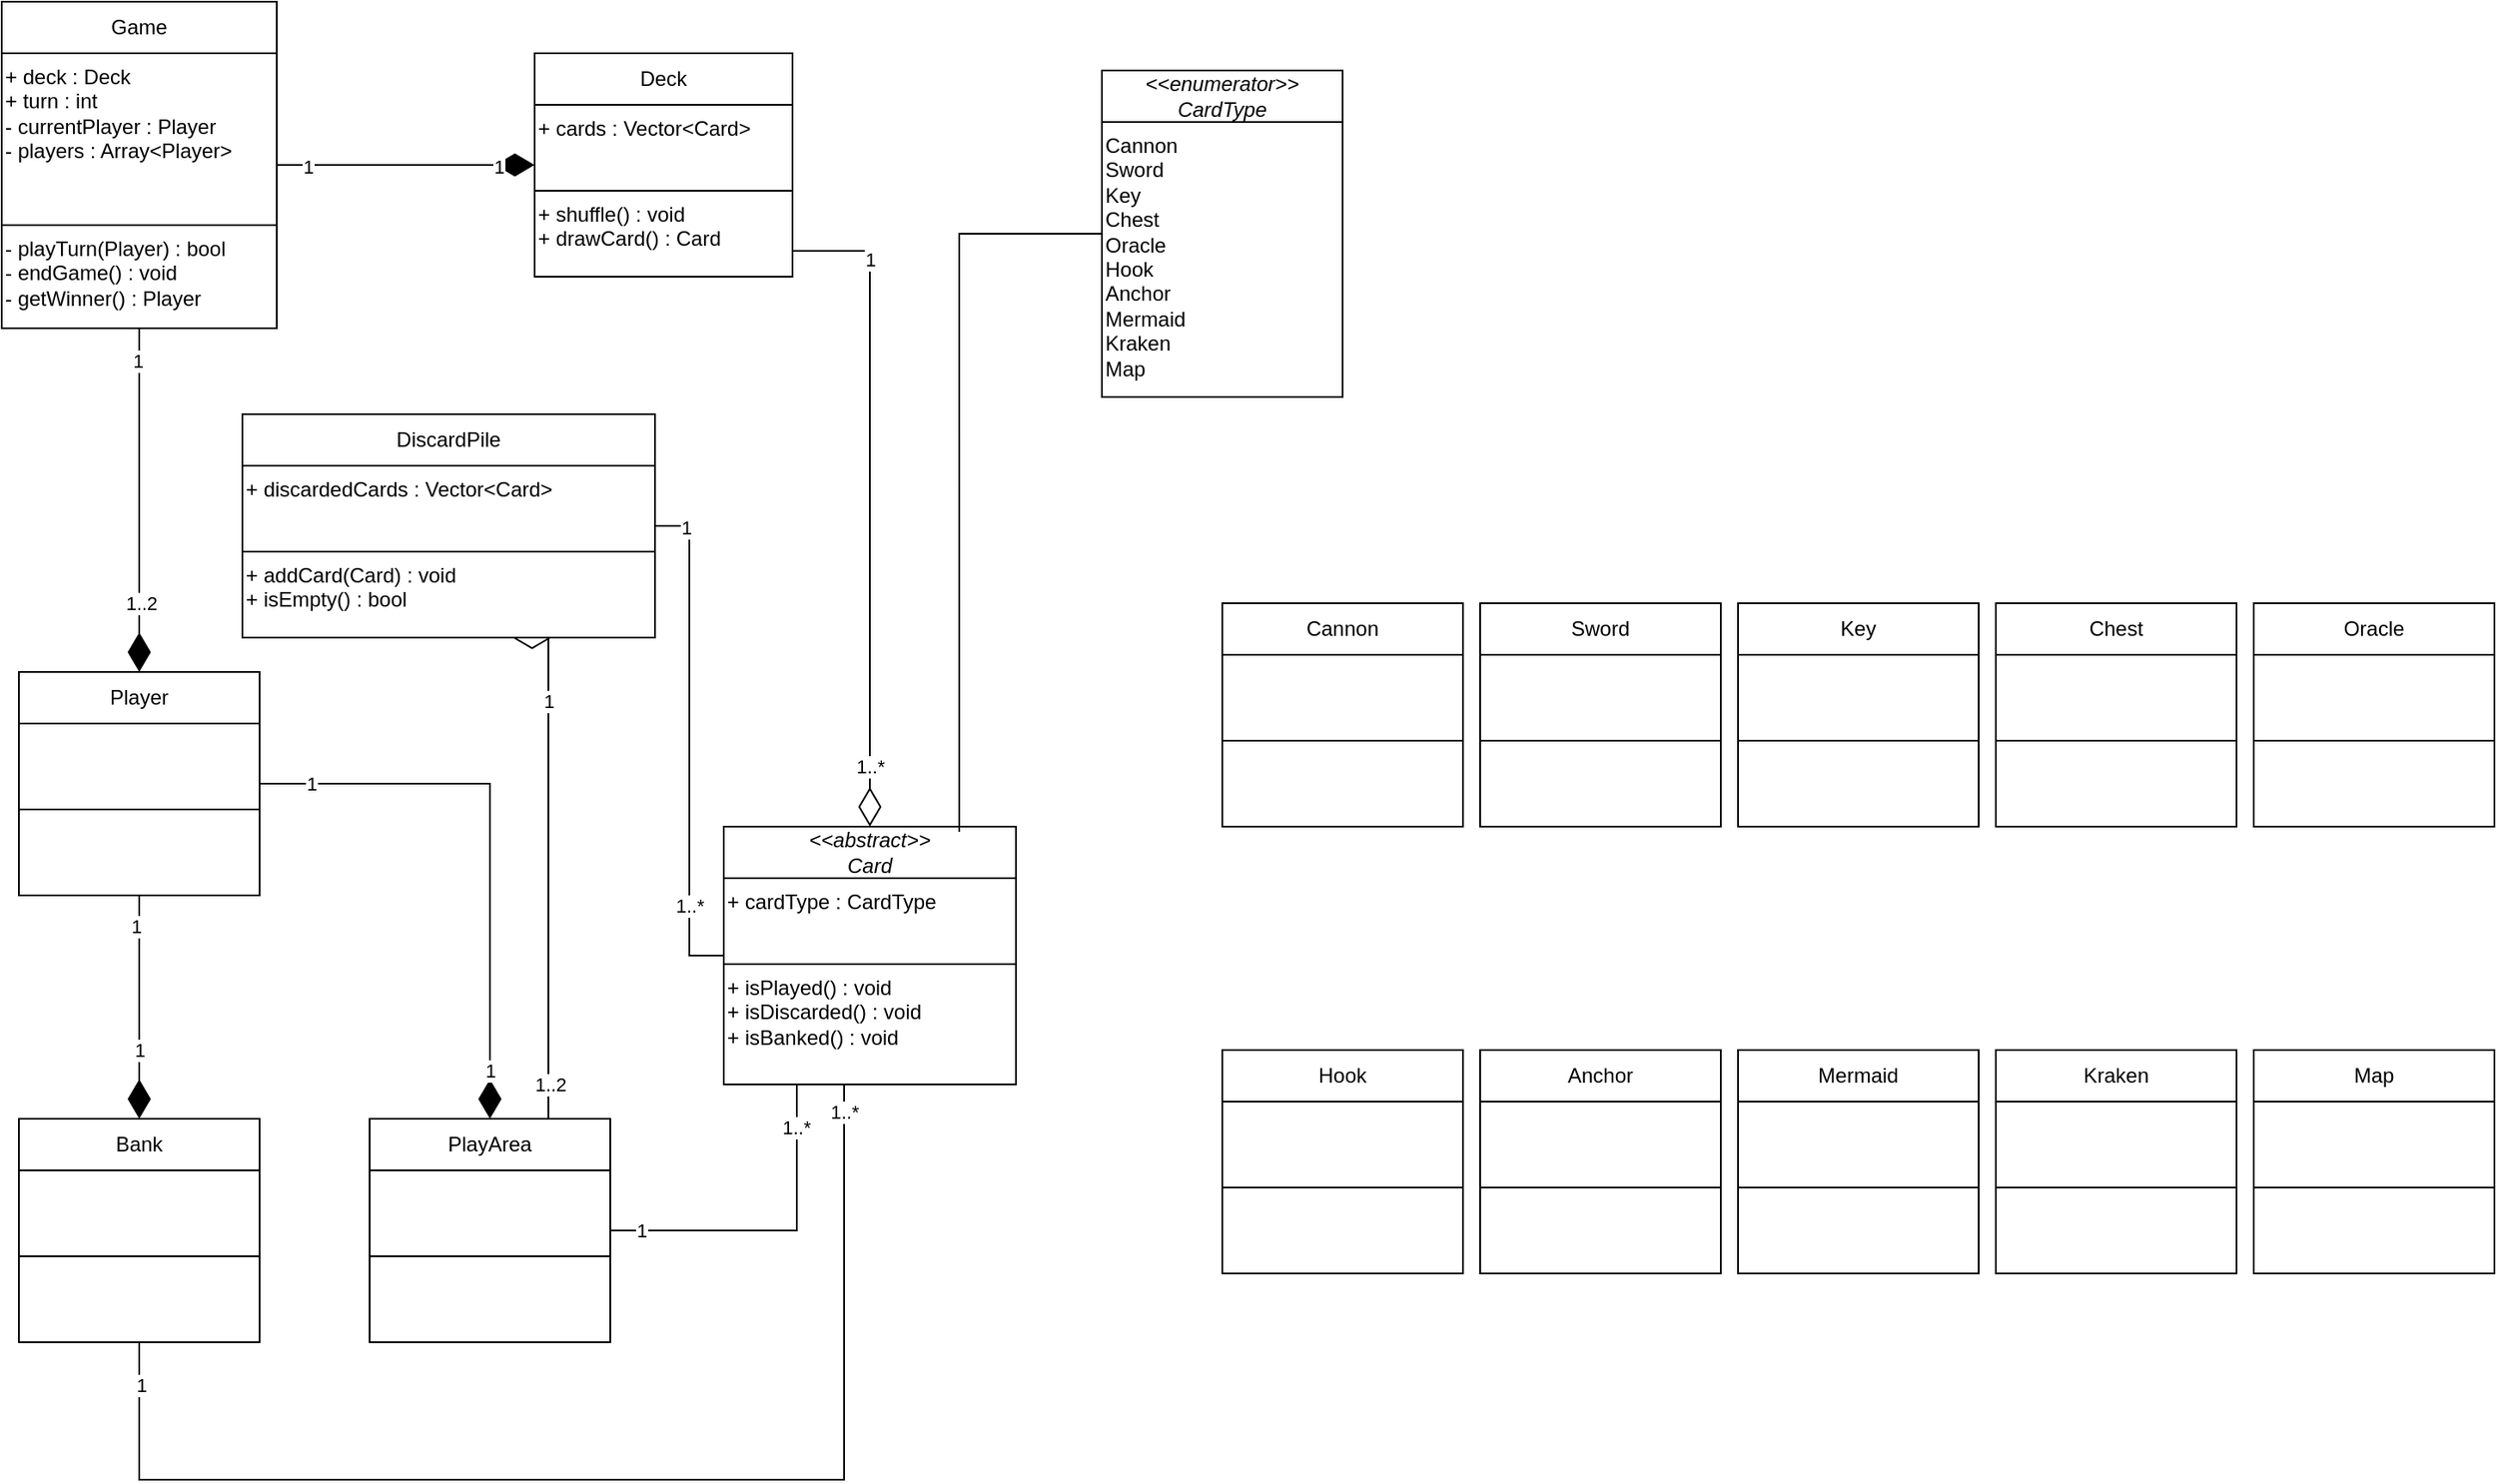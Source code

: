<mxfile version="26.2.2">
  <diagram id="C5RBs43oDa-KdzZeNtuy" name="Page-1">
    <mxGraphModel dx="2068" dy="1139" grid="1" gridSize="10" guides="1" tooltips="1" connect="1" arrows="1" fold="1" page="1" pageScale="1" pageWidth="827" pageHeight="1169" math="0" shadow="0">
      <root>
        <mxCell id="WIyWlLk6GJQsqaUBKTNV-0" />
        <mxCell id="WIyWlLk6GJQsqaUBKTNV-1" parent="WIyWlLk6GJQsqaUBKTNV-0" />
        <mxCell id="90HU7nI_Lky8rh1-gaz--16" style="edgeStyle=orthogonalEdgeStyle;rounded=0;orthogonalLoop=1;jettySize=auto;html=1;entryX=0.5;entryY=0;entryDx=0;entryDy=0;endArrow=diamondThin;endFill=1;endSize=20;" parent="WIyWlLk6GJQsqaUBKTNV-1" source="90HU7nI_Lky8rh1-gaz--2" target="90HU7nI_Lky8rh1-gaz--9" edge="1">
          <mxGeometry relative="1" as="geometry" />
        </mxCell>
        <mxCell id="90HU7nI_Lky8rh1-gaz--20" value="1" style="edgeLabel;html=1;align=center;verticalAlign=middle;resizable=0;points=[];" parent="90HU7nI_Lky8rh1-gaz--16" vertex="1" connectable="0">
          <mxGeometry x="0.692" y="1" relative="1" as="geometry">
            <mxPoint x="-1" y="-20" as="offset" />
          </mxGeometry>
        </mxCell>
        <mxCell id="90HU7nI_Lky8rh1-gaz--21" value="1" style="edgeLabel;html=1;align=center;verticalAlign=middle;resizable=0;points=[];" parent="90HU7nI_Lky8rh1-gaz--16" vertex="1" connectable="0">
          <mxGeometry x="-0.723" y="-2" relative="1" as="geometry">
            <mxPoint as="offset" />
          </mxGeometry>
        </mxCell>
        <mxCell id="90HU7nI_Lky8rh1-gaz--17" style="edgeStyle=orthogonalEdgeStyle;rounded=0;orthogonalLoop=1;jettySize=auto;html=1;entryX=0.5;entryY=0;entryDx=0;entryDy=0;endSize=20;endArrow=diamondThin;endFill=1;" parent="WIyWlLk6GJQsqaUBKTNV-1" source="90HU7nI_Lky8rh1-gaz--2" target="90HU7nI_Lky8rh1-gaz--10" edge="1">
          <mxGeometry relative="1" as="geometry" />
        </mxCell>
        <mxCell id="90HU7nI_Lky8rh1-gaz--22" value="1" style="edgeLabel;html=1;align=center;verticalAlign=middle;resizable=0;points=[];" parent="90HU7nI_Lky8rh1-gaz--17" vertex="1" connectable="0">
          <mxGeometry x="-0.933" y="-2" relative="1" as="geometry">
            <mxPoint x="19" y="-2" as="offset" />
          </mxGeometry>
        </mxCell>
        <mxCell id="90HU7nI_Lky8rh1-gaz--23" value="1" style="edgeLabel;html=1;align=center;verticalAlign=middle;resizable=0;points=[];" parent="90HU7nI_Lky8rh1-gaz--17" vertex="1" connectable="0">
          <mxGeometry x="0.83" relative="1" as="geometry">
            <mxPoint as="offset" />
          </mxGeometry>
        </mxCell>
        <mxCell id="90HU7nI_Lky8rh1-gaz--2" value="Player" style="swimlane;fontStyle=0;childLayout=stackLayout;horizontal=1;startSize=30;horizontalStack=0;resizeParent=1;resizeParentMax=0;resizeLast=0;collapsible=1;marginBottom=0;whiteSpace=wrap;html=1;" parent="WIyWlLk6GJQsqaUBKTNV-1" vertex="1">
          <mxGeometry x="70" y="400" width="140" height="130" as="geometry" />
        </mxCell>
        <mxCell id="dPnODXqqrCUCOZUXVrav-28" value="" style="html=1;whiteSpace=wrap;verticalAlign=top;align=left;" vertex="1" parent="90HU7nI_Lky8rh1-gaz--2">
          <mxGeometry y="30" width="140" height="50" as="geometry" />
        </mxCell>
        <mxCell id="dPnODXqqrCUCOZUXVrav-27" value="" style="html=1;whiteSpace=wrap;verticalAlign=top;align=left;" vertex="1" parent="90HU7nI_Lky8rh1-gaz--2">
          <mxGeometry y="80" width="140" height="50" as="geometry" />
        </mxCell>
        <mxCell id="90HU7nI_Lky8rh1-gaz--12" style="edgeStyle=orthogonalEdgeStyle;rounded=0;orthogonalLoop=1;jettySize=auto;html=1;entryX=0.5;entryY=0;entryDx=0;entryDy=0;endArrow=diamondThin;endFill=1;endSize=20;" parent="WIyWlLk6GJQsqaUBKTNV-1" source="90HU7nI_Lky8rh1-gaz--7" target="90HU7nI_Lky8rh1-gaz--2" edge="1">
          <mxGeometry relative="1" as="geometry" />
        </mxCell>
        <mxCell id="90HU7nI_Lky8rh1-gaz--14" value="1" style="edgeLabel;html=1;align=center;verticalAlign=middle;resizable=0;points=[];" parent="90HU7nI_Lky8rh1-gaz--12" vertex="1" connectable="0">
          <mxGeometry x="-0.811" y="-1" relative="1" as="geometry">
            <mxPoint as="offset" />
          </mxGeometry>
        </mxCell>
        <mxCell id="90HU7nI_Lky8rh1-gaz--27" value="1..2" style="edgeLabel;html=1;align=center;verticalAlign=middle;resizable=0;points=[];" parent="90HU7nI_Lky8rh1-gaz--12" vertex="1" connectable="0">
          <mxGeometry x="0.6" y="1" relative="1" as="geometry">
            <mxPoint as="offset" />
          </mxGeometry>
        </mxCell>
        <mxCell id="90HU7nI_Lky8rh1-gaz--15" style="edgeStyle=orthogonalEdgeStyle;rounded=0;orthogonalLoop=1;jettySize=auto;html=1;exitX=1;exitY=0.5;exitDx=0;exitDy=0;entryX=0;entryY=0.5;entryDx=0;entryDy=0;endArrow=diamondThin;endFill=1;endSize=20;" parent="WIyWlLk6GJQsqaUBKTNV-1" source="90HU7nI_Lky8rh1-gaz--7" target="90HU7nI_Lky8rh1-gaz--11" edge="1">
          <mxGeometry relative="1" as="geometry" />
        </mxCell>
        <mxCell id="90HU7nI_Lky8rh1-gaz--18" value="1" style="edgeLabel;html=1;align=center;verticalAlign=middle;resizable=0;points=[];" parent="90HU7nI_Lky8rh1-gaz--15" vertex="1" connectable="0">
          <mxGeometry x="0.711" y="-1" relative="1" as="geometry">
            <mxPoint as="offset" />
          </mxGeometry>
        </mxCell>
        <mxCell id="90HU7nI_Lky8rh1-gaz--19" value="1" style="edgeLabel;html=1;align=center;verticalAlign=middle;resizable=0;points=[];" parent="90HU7nI_Lky8rh1-gaz--15" vertex="1" connectable="0">
          <mxGeometry x="-0.767" y="-1" relative="1" as="geometry">
            <mxPoint as="offset" />
          </mxGeometry>
        </mxCell>
        <mxCell id="90HU7nI_Lky8rh1-gaz--7" value="Game" style="swimlane;fontStyle=0;childLayout=stackLayout;horizontal=1;startSize=30;horizontalStack=0;resizeParent=1;resizeParentMax=0;resizeLast=0;collapsible=1;marginBottom=0;whiteSpace=wrap;html=1;movable=1;resizable=1;rotatable=1;deletable=1;editable=1;locked=0;connectable=1;" parent="WIyWlLk6GJQsqaUBKTNV-1" vertex="1">
          <mxGeometry x="60" y="10" width="160" height="190" as="geometry" />
        </mxCell>
        <mxCell id="dPnODXqqrCUCOZUXVrav-10" value="&lt;div&gt;+ deck : Deck&lt;/div&gt;&lt;div&gt;+ turn : int&lt;/div&gt;&lt;div&gt;- currentPlayer : Player&lt;/div&gt;&lt;div&gt;- players : Array&amp;lt;Player&amp;gt;&lt;/div&gt;" style="html=1;whiteSpace=wrap;align=left;verticalAlign=top;" vertex="1" parent="90HU7nI_Lky8rh1-gaz--7">
          <mxGeometry y="30" width="160" height="100" as="geometry" />
        </mxCell>
        <mxCell id="dPnODXqqrCUCOZUXVrav-11" value="&lt;div&gt;- playTurn(Player) : bool&amp;nbsp;&lt;/div&gt;&lt;div&gt;- endGame() : void&lt;/div&gt;&lt;div&gt;- getWinner() : Player&lt;/div&gt;" style="html=1;whiteSpace=wrap;align=left;verticalAlign=top;" vertex="1" parent="90HU7nI_Lky8rh1-gaz--7">
          <mxGeometry y="130" width="160" height="60" as="geometry" />
        </mxCell>
        <mxCell id="90HU7nI_Lky8rh1-gaz--8" value="&lt;i&gt;&amp;lt;&amp;lt;abstract&amp;gt;&amp;gt;&lt;/i&gt;&lt;div&gt;&lt;i&gt;Card&lt;/i&gt;&lt;/div&gt;" style="swimlane;fontStyle=0;childLayout=stackLayout;horizontal=1;startSize=30;horizontalStack=0;resizeParent=1;resizeParentMax=0;resizeLast=0;collapsible=1;marginBottom=0;whiteSpace=wrap;html=1;" parent="WIyWlLk6GJQsqaUBKTNV-1" vertex="1">
          <mxGeometry x="480" y="490" width="170" height="150" as="geometry" />
        </mxCell>
        <mxCell id="dPnODXqqrCUCOZUXVrav-22" value="+ cardType : CardType" style="html=1;whiteSpace=wrap;verticalAlign=top;align=left;" vertex="1" parent="90HU7nI_Lky8rh1-gaz--8">
          <mxGeometry y="30" width="170" height="50" as="geometry" />
        </mxCell>
        <mxCell id="dPnODXqqrCUCOZUXVrav-21" value="&lt;div&gt;+ isPlayed() : void&lt;/div&gt;&lt;div&gt;+ isDiscarded() : void&lt;/div&gt;&lt;div&gt;+ isBanked() : void&lt;/div&gt;" style="html=1;whiteSpace=wrap;verticalAlign=top;align=left;" vertex="1" parent="90HU7nI_Lky8rh1-gaz--8">
          <mxGeometry y="80" width="170" height="70" as="geometry" />
        </mxCell>
        <mxCell id="90HU7nI_Lky8rh1-gaz--24" style="edgeStyle=orthogonalEdgeStyle;rounded=0;orthogonalLoop=1;jettySize=auto;html=1;entryX=0.5;entryY=1;entryDx=0;entryDy=0;endArrow=none;startFill=0;" parent="WIyWlLk6GJQsqaUBKTNV-1" source="90HU7nI_Lky8rh1-gaz--9" target="90HU7nI_Lky8rh1-gaz--8" edge="1">
          <mxGeometry relative="1" as="geometry">
            <Array as="points">
              <mxPoint x="140" y="870" />
              <mxPoint x="550" y="870" />
            </Array>
          </mxGeometry>
        </mxCell>
        <mxCell id="90HU7nI_Lky8rh1-gaz--25" value="1" style="edgeLabel;html=1;align=center;verticalAlign=middle;resizable=0;points=[];" parent="90HU7nI_Lky8rh1-gaz--24" vertex="1" connectable="0">
          <mxGeometry x="-0.933" y="1" relative="1" as="geometry">
            <mxPoint as="offset" />
          </mxGeometry>
        </mxCell>
        <mxCell id="90HU7nI_Lky8rh1-gaz--26" value="1..*" style="edgeLabel;html=1;align=center;verticalAlign=middle;resizable=0;points=[];" parent="90HU7nI_Lky8rh1-gaz--24" vertex="1" connectable="0">
          <mxGeometry x="0.917" relative="1" as="geometry">
            <mxPoint as="offset" />
          </mxGeometry>
        </mxCell>
        <mxCell id="90HU7nI_Lky8rh1-gaz--9" value="Bank" style="swimlane;fontStyle=0;childLayout=stackLayout;horizontal=1;startSize=30;horizontalStack=0;resizeParent=1;resizeParentMax=0;resizeLast=0;collapsible=1;marginBottom=0;whiteSpace=wrap;html=1;" parent="WIyWlLk6GJQsqaUBKTNV-1" vertex="1">
          <mxGeometry x="70" y="660" width="140" height="130" as="geometry" />
        </mxCell>
        <mxCell id="dPnODXqqrCUCOZUXVrav-26" value="" style="html=1;whiteSpace=wrap;verticalAlign=top;align=left;" vertex="1" parent="90HU7nI_Lky8rh1-gaz--9">
          <mxGeometry y="30" width="140" height="50" as="geometry" />
        </mxCell>
        <mxCell id="dPnODXqqrCUCOZUXVrav-25" value="" style="html=1;whiteSpace=wrap;verticalAlign=top;align=left;" vertex="1" parent="90HU7nI_Lky8rh1-gaz--9">
          <mxGeometry y="80" width="140" height="50" as="geometry" />
        </mxCell>
        <mxCell id="90HU7nI_Lky8rh1-gaz--28" style="edgeStyle=orthogonalEdgeStyle;rounded=0;orthogonalLoop=1;jettySize=auto;html=1;entryX=0.25;entryY=1;entryDx=0;entryDy=0;endArrow=none;startFill=0;" parent="WIyWlLk6GJQsqaUBKTNV-1" source="90HU7nI_Lky8rh1-gaz--10" target="90HU7nI_Lky8rh1-gaz--8" edge="1">
          <mxGeometry relative="1" as="geometry" />
        </mxCell>
        <mxCell id="90HU7nI_Lky8rh1-gaz--29" value="1" style="edgeLabel;html=1;align=center;verticalAlign=middle;resizable=0;points=[];" parent="90HU7nI_Lky8rh1-gaz--28" vertex="1" connectable="0">
          <mxGeometry x="-0.817" relative="1" as="geometry">
            <mxPoint as="offset" />
          </mxGeometry>
        </mxCell>
        <mxCell id="90HU7nI_Lky8rh1-gaz--30" value="1..*" style="edgeLabel;html=1;align=center;verticalAlign=middle;resizable=0;points=[];" parent="90HU7nI_Lky8rh1-gaz--28" vertex="1" connectable="0">
          <mxGeometry x="0.742" y="1" relative="1" as="geometry">
            <mxPoint as="offset" />
          </mxGeometry>
        </mxCell>
        <mxCell id="90HU7nI_Lky8rh1-gaz--74" style="edgeStyle=orthogonalEdgeStyle;rounded=0;orthogonalLoop=1;jettySize=auto;html=1;entryX=0.75;entryY=1;entryDx=0;entryDy=0;endSize=20;endArrow=diamondThin;endFill=0;" parent="WIyWlLk6GJQsqaUBKTNV-1" source="90HU7nI_Lky8rh1-gaz--10" target="90HU7nI_Lky8rh1-gaz--66" edge="1">
          <mxGeometry relative="1" as="geometry">
            <Array as="points">
              <mxPoint x="378" y="600" />
              <mxPoint x="378" y="600" />
            </Array>
          </mxGeometry>
        </mxCell>
        <mxCell id="90HU7nI_Lky8rh1-gaz--75" value="1..2" style="edgeLabel;html=1;align=center;verticalAlign=middle;resizable=0;points=[];" parent="90HU7nI_Lky8rh1-gaz--74" vertex="1" connectable="0">
          <mxGeometry x="-0.858" y="-1" relative="1" as="geometry">
            <mxPoint as="offset" />
          </mxGeometry>
        </mxCell>
        <mxCell id="90HU7nI_Lky8rh1-gaz--76" value="1" style="edgeLabel;html=1;align=center;verticalAlign=middle;resizable=0;points=[];" parent="90HU7nI_Lky8rh1-gaz--74" vertex="1" connectable="0">
          <mxGeometry x="0.722" relative="1" as="geometry">
            <mxPoint as="offset" />
          </mxGeometry>
        </mxCell>
        <mxCell id="90HU7nI_Lky8rh1-gaz--10" value="PlayArea" style="swimlane;fontStyle=0;childLayout=stackLayout;horizontal=1;startSize=30;horizontalStack=0;resizeParent=1;resizeParentMax=0;resizeLast=0;collapsible=1;marginBottom=0;whiteSpace=wrap;html=1;" parent="WIyWlLk6GJQsqaUBKTNV-1" vertex="1">
          <mxGeometry x="274" y="660" width="140" height="130" as="geometry" />
        </mxCell>
        <mxCell id="dPnODXqqrCUCOZUXVrav-24" value="" style="html=1;whiteSpace=wrap;verticalAlign=top;align=left;" vertex="1" parent="90HU7nI_Lky8rh1-gaz--10">
          <mxGeometry y="30" width="140" height="50" as="geometry" />
        </mxCell>
        <mxCell id="dPnODXqqrCUCOZUXVrav-23" value="" style="html=1;whiteSpace=wrap;verticalAlign=top;align=left;" vertex="1" parent="90HU7nI_Lky8rh1-gaz--10">
          <mxGeometry y="80" width="140" height="50" as="geometry" />
        </mxCell>
        <mxCell id="90HU7nI_Lky8rh1-gaz--31" style="edgeStyle=orthogonalEdgeStyle;rounded=0;orthogonalLoop=1;jettySize=auto;html=1;entryX=0.5;entryY=0;entryDx=0;entryDy=0;endArrow=diamondThin;endFill=0;endSize=20;" parent="WIyWlLk6GJQsqaUBKTNV-1" source="90HU7nI_Lky8rh1-gaz--11" target="90HU7nI_Lky8rh1-gaz--8" edge="1">
          <mxGeometry relative="1" as="geometry">
            <Array as="points">
              <mxPoint x="565" y="155" />
            </Array>
          </mxGeometry>
        </mxCell>
        <mxCell id="90HU7nI_Lky8rh1-gaz--32" value="1..*" style="edgeLabel;html=1;align=center;verticalAlign=middle;resizable=0;points=[];" parent="90HU7nI_Lky8rh1-gaz--31" vertex="1" connectable="0">
          <mxGeometry x="0.813" relative="1" as="geometry">
            <mxPoint as="offset" />
          </mxGeometry>
        </mxCell>
        <mxCell id="90HU7nI_Lky8rh1-gaz--33" value="1" style="edgeLabel;html=1;align=center;verticalAlign=middle;resizable=0;points=[];" parent="90HU7nI_Lky8rh1-gaz--31" vertex="1" connectable="0">
          <mxGeometry x="-0.739" relative="1" as="geometry">
            <mxPoint as="offset" />
          </mxGeometry>
        </mxCell>
        <mxCell id="90HU7nI_Lky8rh1-gaz--11" value="Deck" style="swimlane;fontStyle=0;childLayout=stackLayout;horizontal=1;startSize=30;horizontalStack=0;resizeParent=1;resizeParentMax=0;resizeLast=0;collapsible=1;marginBottom=0;whiteSpace=wrap;html=1;" parent="WIyWlLk6GJQsqaUBKTNV-1" vertex="1">
          <mxGeometry x="370" y="40" width="150" height="130" as="geometry" />
        </mxCell>
        <mxCell id="dPnODXqqrCUCOZUXVrav-13" value="+ cards : Vector&amp;lt;Card&amp;gt;" style="html=1;whiteSpace=wrap;align=left;verticalAlign=top;" vertex="1" parent="90HU7nI_Lky8rh1-gaz--11">
          <mxGeometry y="30" width="150" height="50" as="geometry" />
        </mxCell>
        <mxCell id="dPnODXqqrCUCOZUXVrav-14" value="&lt;div&gt;+ shuffle() : void&lt;/div&gt;&lt;div&gt;+ drawCard() : Card&lt;/div&gt;" style="html=1;whiteSpace=wrap;verticalAlign=top;align=left;" vertex="1" parent="90HU7nI_Lky8rh1-gaz--11">
          <mxGeometry y="80" width="150" height="50" as="geometry" />
        </mxCell>
        <mxCell id="90HU7nI_Lky8rh1-gaz--34" value="Cannon" style="swimlane;fontStyle=0;childLayout=stackLayout;horizontal=1;startSize=30;horizontalStack=0;resizeParent=1;resizeParentMax=0;resizeLast=0;collapsible=1;marginBottom=0;whiteSpace=wrap;html=1;" parent="WIyWlLk6GJQsqaUBKTNV-1" vertex="1">
          <mxGeometry x="770" y="360" width="140" height="130" as="geometry" />
        </mxCell>
        <mxCell id="dPnODXqqrCUCOZUXVrav-20" value="" style="html=1;whiteSpace=wrap;verticalAlign=top;align=left;" vertex="1" parent="90HU7nI_Lky8rh1-gaz--34">
          <mxGeometry y="30" width="140" height="50" as="geometry" />
        </mxCell>
        <mxCell id="dPnODXqqrCUCOZUXVrav-41" value="" style="html=1;whiteSpace=wrap;verticalAlign=top;align=left;" vertex="1" parent="90HU7nI_Lky8rh1-gaz--34">
          <mxGeometry y="80" width="140" height="50" as="geometry" />
        </mxCell>
        <mxCell id="90HU7nI_Lky8rh1-gaz--35" value="Sword" style="swimlane;fontStyle=0;childLayout=stackLayout;horizontal=1;startSize=30;horizontalStack=0;resizeParent=1;resizeParentMax=0;resizeLast=0;collapsible=1;marginBottom=0;whiteSpace=wrap;html=1;" parent="WIyWlLk6GJQsqaUBKTNV-1" vertex="1">
          <mxGeometry x="920" y="360" width="140" height="130" as="geometry" />
        </mxCell>
        <mxCell id="dPnODXqqrCUCOZUXVrav-40" value="" style="html=1;whiteSpace=wrap;verticalAlign=top;align=left;" vertex="1" parent="90HU7nI_Lky8rh1-gaz--35">
          <mxGeometry y="30" width="140" height="50" as="geometry" />
        </mxCell>
        <mxCell id="dPnODXqqrCUCOZUXVrav-39" value="" style="html=1;whiteSpace=wrap;verticalAlign=top;align=left;" vertex="1" parent="90HU7nI_Lky8rh1-gaz--35">
          <mxGeometry y="80" width="140" height="50" as="geometry" />
        </mxCell>
        <mxCell id="90HU7nI_Lky8rh1-gaz--36" value="Key" style="swimlane;fontStyle=0;childLayout=stackLayout;horizontal=1;startSize=30;horizontalStack=0;resizeParent=1;resizeParentMax=0;resizeLast=0;collapsible=1;marginBottom=0;whiteSpace=wrap;html=1;" parent="WIyWlLk6GJQsqaUBKTNV-1" vertex="1">
          <mxGeometry x="1070" y="360" width="140" height="130" as="geometry" />
        </mxCell>
        <mxCell id="dPnODXqqrCUCOZUXVrav-38" value="" style="html=1;whiteSpace=wrap;verticalAlign=top;align=left;" vertex="1" parent="90HU7nI_Lky8rh1-gaz--36">
          <mxGeometry y="30" width="140" height="50" as="geometry" />
        </mxCell>
        <mxCell id="dPnODXqqrCUCOZUXVrav-37" value="" style="html=1;whiteSpace=wrap;verticalAlign=top;align=left;" vertex="1" parent="90HU7nI_Lky8rh1-gaz--36">
          <mxGeometry y="80" width="140" height="50" as="geometry" />
        </mxCell>
        <mxCell id="90HU7nI_Lky8rh1-gaz--37" value="Chest" style="swimlane;fontStyle=0;childLayout=stackLayout;horizontal=1;startSize=30;horizontalStack=0;resizeParent=1;resizeParentMax=0;resizeLast=0;collapsible=1;marginBottom=0;whiteSpace=wrap;html=1;" parent="WIyWlLk6GJQsqaUBKTNV-1" vertex="1">
          <mxGeometry x="1220" y="360" width="140" height="130" as="geometry" />
        </mxCell>
        <mxCell id="dPnODXqqrCUCOZUXVrav-36" value="" style="html=1;whiteSpace=wrap;verticalAlign=top;align=left;" vertex="1" parent="90HU7nI_Lky8rh1-gaz--37">
          <mxGeometry y="30" width="140" height="50" as="geometry" />
        </mxCell>
        <mxCell id="dPnODXqqrCUCOZUXVrav-35" value="" style="html=1;whiteSpace=wrap;verticalAlign=top;align=left;" vertex="1" parent="90HU7nI_Lky8rh1-gaz--37">
          <mxGeometry y="80" width="140" height="50" as="geometry" />
        </mxCell>
        <mxCell id="90HU7nI_Lky8rh1-gaz--38" value="Hook" style="swimlane;fontStyle=0;childLayout=stackLayout;horizontal=1;startSize=30;horizontalStack=0;resizeParent=1;resizeParentMax=0;resizeLast=0;collapsible=1;marginBottom=0;whiteSpace=wrap;html=1;" parent="WIyWlLk6GJQsqaUBKTNV-1" vertex="1">
          <mxGeometry x="770" y="620" width="140" height="130" as="geometry" />
        </mxCell>
        <mxCell id="dPnODXqqrCUCOZUXVrav-19" value="" style="html=1;whiteSpace=wrap;verticalAlign=top;align=left;" vertex="1" parent="90HU7nI_Lky8rh1-gaz--38">
          <mxGeometry y="30" width="140" height="50" as="geometry" />
        </mxCell>
        <mxCell id="dPnODXqqrCUCOZUXVrav-15" value="" style="html=1;whiteSpace=wrap;verticalAlign=top;align=left;" vertex="1" parent="90HU7nI_Lky8rh1-gaz--38">
          <mxGeometry y="80" width="140" height="50" as="geometry" />
        </mxCell>
        <mxCell id="90HU7nI_Lky8rh1-gaz--39" value="Oracle" style="swimlane;fontStyle=0;childLayout=stackLayout;horizontal=1;startSize=30;horizontalStack=0;resizeParent=1;resizeParentMax=0;resizeLast=0;collapsible=1;marginBottom=0;whiteSpace=wrap;html=1;" parent="WIyWlLk6GJQsqaUBKTNV-1" vertex="1">
          <mxGeometry x="1370" y="360" width="140" height="130" as="geometry" />
        </mxCell>
        <mxCell id="dPnODXqqrCUCOZUXVrav-34" value="" style="html=1;whiteSpace=wrap;verticalAlign=top;align=left;" vertex="1" parent="90HU7nI_Lky8rh1-gaz--39">
          <mxGeometry y="30" width="140" height="50" as="geometry" />
        </mxCell>
        <mxCell id="dPnODXqqrCUCOZUXVrav-33" value="" style="html=1;whiteSpace=wrap;verticalAlign=top;align=left;" vertex="1" parent="90HU7nI_Lky8rh1-gaz--39">
          <mxGeometry y="80" width="140" height="50" as="geometry" />
        </mxCell>
        <mxCell id="90HU7nI_Lky8rh1-gaz--40" value="Map" style="swimlane;fontStyle=0;childLayout=stackLayout;horizontal=1;startSize=30;horizontalStack=0;resizeParent=1;resizeParentMax=0;resizeLast=0;collapsible=1;marginBottom=0;whiteSpace=wrap;html=1;" parent="WIyWlLk6GJQsqaUBKTNV-1" vertex="1">
          <mxGeometry x="1370" y="620" width="140" height="130" as="geometry" />
        </mxCell>
        <mxCell id="dPnODXqqrCUCOZUXVrav-31" value="" style="html=1;whiteSpace=wrap;verticalAlign=top;align=left;" vertex="1" parent="90HU7nI_Lky8rh1-gaz--40">
          <mxGeometry y="30" width="140" height="50" as="geometry" />
        </mxCell>
        <mxCell id="dPnODXqqrCUCOZUXVrav-32" value="" style="html=1;whiteSpace=wrap;verticalAlign=top;align=left;" vertex="1" parent="90HU7nI_Lky8rh1-gaz--40">
          <mxGeometry y="80" width="140" height="50" as="geometry" />
        </mxCell>
        <mxCell id="90HU7nI_Lky8rh1-gaz--41" value="Mermaid" style="swimlane;fontStyle=0;childLayout=stackLayout;horizontal=1;startSize=30;horizontalStack=0;resizeParent=1;resizeParentMax=0;resizeLast=0;collapsible=1;marginBottom=0;whiteSpace=wrap;html=1;" parent="WIyWlLk6GJQsqaUBKTNV-1" vertex="1">
          <mxGeometry x="1070" y="620" width="140" height="130" as="geometry" />
        </mxCell>
        <mxCell id="dPnODXqqrCUCOZUXVrav-43" value="" style="html=1;whiteSpace=wrap;verticalAlign=top;align=left;" vertex="1" parent="90HU7nI_Lky8rh1-gaz--41">
          <mxGeometry y="30" width="140" height="50" as="geometry" />
        </mxCell>
        <mxCell id="dPnODXqqrCUCOZUXVrav-42" value="" style="html=1;whiteSpace=wrap;verticalAlign=top;align=left;" vertex="1" parent="90HU7nI_Lky8rh1-gaz--41">
          <mxGeometry y="80" width="140" height="50" as="geometry" />
        </mxCell>
        <mxCell id="90HU7nI_Lky8rh1-gaz--42" value="Kraken" style="swimlane;fontStyle=0;childLayout=stackLayout;horizontal=1;startSize=30;horizontalStack=0;resizeParent=1;resizeParentMax=0;resizeLast=0;collapsible=1;marginBottom=0;whiteSpace=wrap;html=1;" parent="WIyWlLk6GJQsqaUBKTNV-1" vertex="1">
          <mxGeometry x="1220" y="620" width="140" height="130" as="geometry" />
        </mxCell>
        <mxCell id="dPnODXqqrCUCOZUXVrav-44" value="" style="html=1;whiteSpace=wrap;verticalAlign=top;align=left;" vertex="1" parent="90HU7nI_Lky8rh1-gaz--42">
          <mxGeometry y="30" width="140" height="50" as="geometry" />
        </mxCell>
        <mxCell id="dPnODXqqrCUCOZUXVrav-45" value="" style="html=1;whiteSpace=wrap;verticalAlign=top;align=left;" vertex="1" parent="90HU7nI_Lky8rh1-gaz--42">
          <mxGeometry y="80" width="140" height="50" as="geometry" />
        </mxCell>
        <mxCell id="90HU7nI_Lky8rh1-gaz--43" value="Anchor" style="swimlane;fontStyle=0;childLayout=stackLayout;horizontal=1;startSize=30;horizontalStack=0;resizeParent=1;resizeParentMax=0;resizeLast=0;collapsible=1;marginBottom=0;whiteSpace=wrap;html=1;" parent="WIyWlLk6GJQsqaUBKTNV-1" vertex="1">
          <mxGeometry x="920" y="620" width="140" height="130" as="geometry" />
        </mxCell>
        <mxCell id="dPnODXqqrCUCOZUXVrav-30" value="" style="html=1;whiteSpace=wrap;verticalAlign=top;align=left;" vertex="1" parent="90HU7nI_Lky8rh1-gaz--43">
          <mxGeometry y="30" width="140" height="50" as="geometry" />
        </mxCell>
        <mxCell id="dPnODXqqrCUCOZUXVrav-46" value="" style="html=1;whiteSpace=wrap;verticalAlign=top;align=left;" vertex="1" parent="90HU7nI_Lky8rh1-gaz--43">
          <mxGeometry y="80" width="140" height="50" as="geometry" />
        </mxCell>
        <mxCell id="90HU7nI_Lky8rh1-gaz--71" style="edgeStyle=orthogonalEdgeStyle;rounded=0;orthogonalLoop=1;jettySize=auto;html=1;entryX=0;entryY=0.5;entryDx=0;entryDy=0;endArrow=none;startFill=0;" parent="WIyWlLk6GJQsqaUBKTNV-1" source="90HU7nI_Lky8rh1-gaz--66" target="90HU7nI_Lky8rh1-gaz--8" edge="1">
          <mxGeometry relative="1" as="geometry" />
        </mxCell>
        <mxCell id="90HU7nI_Lky8rh1-gaz--72" value="1" style="edgeLabel;html=1;align=center;verticalAlign=middle;resizable=0;points=[];" parent="90HU7nI_Lky8rh1-gaz--71" vertex="1" connectable="0">
          <mxGeometry x="-0.875" y="-1" relative="1" as="geometry">
            <mxPoint as="offset" />
          </mxGeometry>
        </mxCell>
        <mxCell id="90HU7nI_Lky8rh1-gaz--73" value="1..*" style="edgeLabel;html=1;align=center;verticalAlign=middle;resizable=0;points=[];" parent="90HU7nI_Lky8rh1-gaz--71" vertex="1" connectable="0">
          <mxGeometry x="0.657" relative="1" as="geometry">
            <mxPoint as="offset" />
          </mxGeometry>
        </mxCell>
        <mxCell id="90HU7nI_Lky8rh1-gaz--66" value="DiscardPile" style="swimlane;fontStyle=0;childLayout=stackLayout;horizontal=1;startSize=30;horizontalStack=0;resizeParent=1;resizeParentMax=0;resizeLast=0;collapsible=1;marginBottom=0;whiteSpace=wrap;html=1;" parent="WIyWlLk6GJQsqaUBKTNV-1" vertex="1">
          <mxGeometry x="200" y="250" width="240" height="130" as="geometry" />
        </mxCell>
        <mxCell id="dPnODXqqrCUCOZUXVrav-16" value="+ discardedCards : Vector&amp;lt;Card&amp;gt;" style="html=1;whiteSpace=wrap;verticalAlign=top;align=left;" vertex="1" parent="90HU7nI_Lky8rh1-gaz--66">
          <mxGeometry y="30" width="240" height="50" as="geometry" />
        </mxCell>
        <mxCell id="dPnODXqqrCUCOZUXVrav-17" value="&lt;div&gt;+ addCard(Card) : void&lt;/div&gt;&lt;div&gt;+ isEmpty() : bool&lt;/div&gt;" style="html=1;whiteSpace=wrap;verticalAlign=top;align=left;" vertex="1" parent="90HU7nI_Lky8rh1-gaz--66">
          <mxGeometry y="80" width="240" height="50" as="geometry" />
        </mxCell>
        <mxCell id="dPnODXqqrCUCOZUXVrav-57" value="&lt;div&gt;&lt;i&gt;&amp;lt;&amp;lt;enumerator&amp;gt;&amp;gt;&lt;/i&gt;&lt;/div&gt;&lt;div&gt;&lt;i&gt;CardType&lt;/i&gt;&lt;/div&gt;" style="swimlane;fontStyle=0;childLayout=stackLayout;horizontal=1;startSize=30;horizontalStack=0;resizeParent=1;resizeParentMax=0;resizeLast=0;collapsible=1;marginBottom=0;whiteSpace=wrap;html=1;" vertex="1" parent="WIyWlLk6GJQsqaUBKTNV-1">
          <mxGeometry x="700" y="50" width="140" height="190" as="geometry" />
        </mxCell>
        <mxCell id="dPnODXqqrCUCOZUXVrav-58" value="&lt;div&gt;Cannon&lt;/div&gt;&lt;div&gt;Sword&lt;/div&gt;&lt;div&gt;Key&lt;/div&gt;&lt;div&gt;Chest&lt;/div&gt;&lt;div&gt;Oracle&lt;/div&gt;&lt;div&gt;Hook&lt;/div&gt;&lt;div&gt;Anchor&lt;/div&gt;&lt;div&gt;Mermaid&lt;/div&gt;&lt;div&gt;Kraken&lt;/div&gt;&lt;div&gt;Map&lt;/div&gt;" style="html=1;whiteSpace=wrap;verticalAlign=top;align=left;" vertex="1" parent="dPnODXqqrCUCOZUXVrav-57">
          <mxGeometry y="30" width="140" height="160" as="geometry" />
        </mxCell>
        <mxCell id="dPnODXqqrCUCOZUXVrav-60" style="edgeStyle=orthogonalEdgeStyle;rounded=0;orthogonalLoop=1;jettySize=auto;html=1;endArrow=none;startFill=0;entryX=0.806;entryY=0.02;entryDx=0;entryDy=0;entryPerimeter=0;" edge="1" parent="WIyWlLk6GJQsqaUBKTNV-1" source="dPnODXqqrCUCOZUXVrav-57" target="90HU7nI_Lky8rh1-gaz--8">
          <mxGeometry relative="1" as="geometry">
            <mxPoint x="600" y="650" as="targetPoint" />
          </mxGeometry>
        </mxCell>
      </root>
    </mxGraphModel>
  </diagram>
</mxfile>
